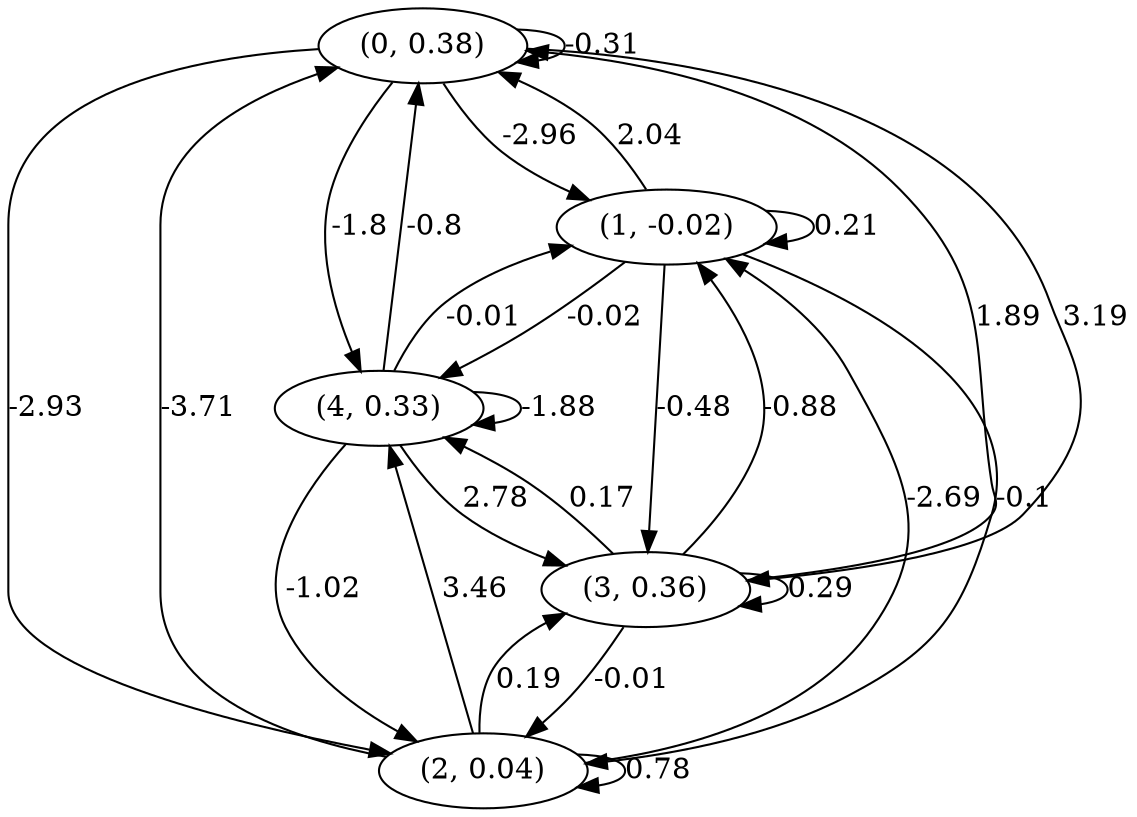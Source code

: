 digraph {
    0 [ label = "(0, 0.38)" ]
    1 [ label = "(1, -0.02)" ]
    2 [ label = "(2, 0.04)" ]
    3 [ label = "(3, 0.36)" ]
    4 [ label = "(4, 0.33)" ]
    0 -> 0 [ label = "-0.31" ]
    1 -> 1 [ label = "0.21" ]
    2 -> 2 [ label = "0.78" ]
    3 -> 3 [ label = "0.29" ]
    4 -> 4 [ label = "-1.88" ]
    1 -> 0 [ label = "2.04" ]
    2 -> 0 [ label = "-3.71" ]
    3 -> 0 [ label = "1.89" ]
    4 -> 0 [ label = "-0.8" ]
    0 -> 1 [ label = "-2.96" ]
    2 -> 1 [ label = "-2.69" ]
    3 -> 1 [ label = "-0.88" ]
    4 -> 1 [ label = "-0.01" ]
    0 -> 2 [ label = "-2.93" ]
    1 -> 2 [ label = "-0.1" ]
    3 -> 2 [ label = "-0.01" ]
    4 -> 2 [ label = "-1.02" ]
    0 -> 3 [ label = "3.19" ]
    1 -> 3 [ label = "-0.48" ]
    2 -> 3 [ label = "0.19" ]
    4 -> 3 [ label = "2.78" ]
    0 -> 4 [ label = "-1.8" ]
    1 -> 4 [ label = "-0.02" ]
    2 -> 4 [ label = "3.46" ]
    3 -> 4 [ label = "0.17" ]
}

